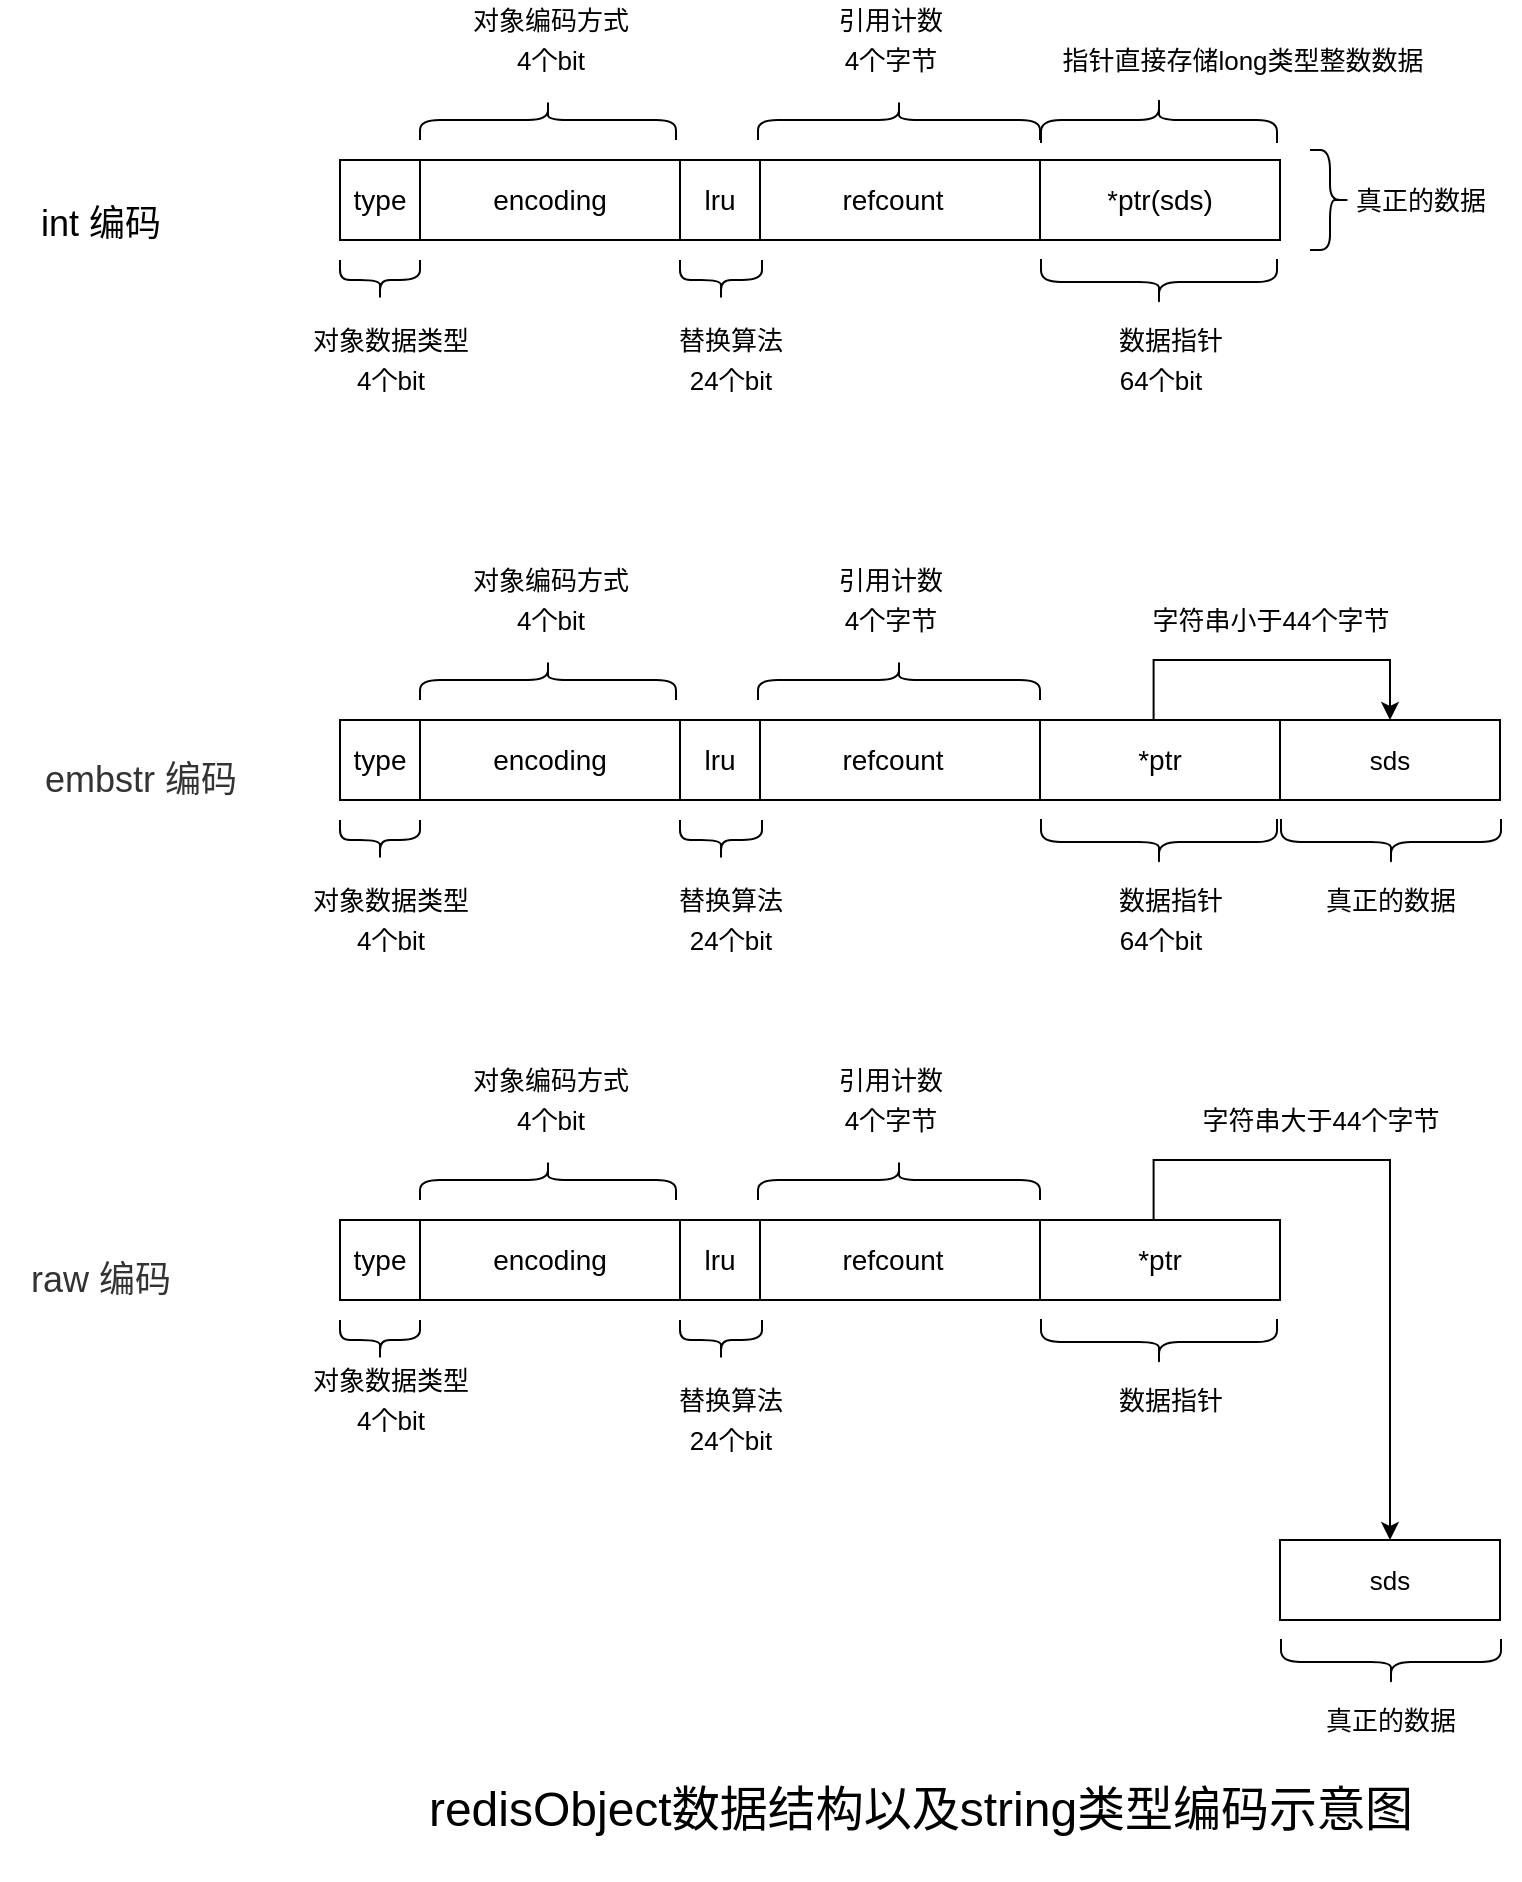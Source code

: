 <mxfile version="15.9.4" type="github">
  <diagram id="QLCY5e_iX0LPYMAGcrmW" name="第 1 页">
    <mxGraphModel dx="1038" dy="579" grid="1" gridSize="10" guides="1" tooltips="1" connect="1" arrows="1" fold="1" page="1" pageScale="1" pageWidth="827" pageHeight="1169" math="0" shadow="0">
      <root>
        <mxCell id="0" />
        <mxCell id="1" parent="0" />
        <mxCell id="S75mRbRna9rMiZTr2RRH-40" value="" style="group" parent="1" vertex="1" connectable="0">
          <mxGeometry y="520" width="90" height="40" as="geometry" />
        </mxCell>
        <mxCell id="S75mRbRna9rMiZTr2RRH-41" value="&lt;font style=&quot;font-size: 13px&quot;&gt;对象数据类型&lt;/font&gt;" style="text;html=1;resizable=0;autosize=1;align=center;verticalAlign=middle;points=[];fillColor=none;strokeColor=none;rounded=0;fontSize=14;" parent="S75mRbRna9rMiZTr2RRH-40" vertex="1">
          <mxGeometry x="150" y="-50" width="90" height="20" as="geometry" />
        </mxCell>
        <mxCell id="S75mRbRna9rMiZTr2RRH-42" value="&lt;font style=&quot;font-size: 13px&quot;&gt;4个bit&lt;/font&gt;" style="text;html=1;resizable=0;autosize=1;align=center;verticalAlign=middle;points=[];fillColor=none;strokeColor=none;rounded=0;fontSize=14;" parent="S75mRbRna9rMiZTr2RRH-40" vertex="1">
          <mxGeometry x="170" y="-30" width="50" height="20" as="geometry" />
        </mxCell>
        <mxCell id="S75mRbRna9rMiZTr2RRH-58" value="" style="group" parent="1" vertex="1" connectable="0">
          <mxGeometry x="170" y="310" width="580" height="200" as="geometry" />
        </mxCell>
        <mxCell id="S75mRbRna9rMiZTr2RRH-35" value="" style="group" parent="S75mRbRna9rMiZTr2RRH-58" vertex="1" connectable="0">
          <mxGeometry y="50" width="470" height="100" as="geometry" />
        </mxCell>
        <mxCell id="S75mRbRna9rMiZTr2RRH-25" value="" style="group" parent="S75mRbRna9rMiZTr2RRH-35" vertex="1" connectable="0">
          <mxGeometry y="30" width="470" height="40" as="geometry" />
        </mxCell>
        <mxCell id="S75mRbRna9rMiZTr2RRH-18" value="" style="shape=table;html=1;whiteSpace=wrap;startSize=0;container=1;collapsible=0;childLayout=tableLayout;fontSize=14;" parent="S75mRbRna9rMiZTr2RRH-25" vertex="1">
          <mxGeometry x="70" width="400" height="40" as="geometry" />
        </mxCell>
        <mxCell id="S75mRbRna9rMiZTr2RRH-19" value="" style="shape=partialRectangle;html=1;whiteSpace=wrap;collapsible=0;dropTarget=0;pointerEvents=0;fillColor=none;top=0;left=0;bottom=0;right=0;points=[[0,0.5],[1,0.5]];portConstraint=eastwest;fontSize=14;" parent="S75mRbRna9rMiZTr2RRH-18" vertex="1">
          <mxGeometry width="400" height="40" as="geometry" />
        </mxCell>
        <mxCell id="S75mRbRna9rMiZTr2RRH-20" value="" style="shape=partialRectangle;html=1;whiteSpace=wrap;connectable=0;fillColor=none;top=0;left=0;bottom=0;right=0;overflow=hidden;pointerEvents=1;fontSize=14;" parent="S75mRbRna9rMiZTr2RRH-19" vertex="1">
          <mxGeometry width="133" height="40" as="geometry">
            <mxRectangle width="133" height="40" as="alternateBounds" />
          </mxGeometry>
        </mxCell>
        <mxCell id="S75mRbRna9rMiZTr2RRH-21" value="refcount" style="shape=partialRectangle;html=1;whiteSpace=wrap;connectable=0;fillColor=none;top=0;left=0;bottom=0;right=0;overflow=hidden;pointerEvents=1;fontSize=14;" parent="S75mRbRna9rMiZTr2RRH-19" vertex="1">
          <mxGeometry x="133" width="147" height="40" as="geometry">
            <mxRectangle width="147" height="40" as="alternateBounds" />
          </mxGeometry>
        </mxCell>
        <mxCell id="S75mRbRna9rMiZTr2RRH-22" value="*ptr" style="shape=partialRectangle;html=1;whiteSpace=wrap;connectable=0;fillColor=none;top=0;left=0;bottom=0;right=0;overflow=hidden;pointerEvents=1;fontSize=14;" parent="S75mRbRna9rMiZTr2RRH-19" vertex="1">
          <mxGeometry x="280" width="120" height="40" as="geometry">
            <mxRectangle width="120" height="40" as="alternateBounds" />
          </mxGeometry>
        </mxCell>
        <mxCell id="S75mRbRna9rMiZTr2RRH-1" value="" style="shape=table;html=1;whiteSpace=wrap;startSize=0;container=1;collapsible=0;childLayout=tableLayout;fontSize=14;" parent="S75mRbRna9rMiZTr2RRH-25" vertex="1">
          <mxGeometry width="210" height="40" as="geometry" />
        </mxCell>
        <mxCell id="S75mRbRna9rMiZTr2RRH-2" value="" style="shape=partialRectangle;html=1;whiteSpace=wrap;collapsible=0;dropTarget=0;pointerEvents=0;fillColor=none;top=0;left=0;bottom=0;right=0;points=[[0,0.5],[1,0.5]];portConstraint=eastwest;fontSize=14;" parent="S75mRbRna9rMiZTr2RRH-1" vertex="1">
          <mxGeometry width="210" height="40" as="geometry" />
        </mxCell>
        <mxCell id="S75mRbRna9rMiZTr2RRH-3" value="type" style="shape=partialRectangle;html=1;whiteSpace=wrap;connectable=0;fillColor=none;top=0;left=0;bottom=0;right=0;overflow=hidden;pointerEvents=1;fontSize=14;" parent="S75mRbRna9rMiZTr2RRH-2" vertex="1">
          <mxGeometry width="40" height="40" as="geometry">
            <mxRectangle width="40" height="40" as="alternateBounds" />
          </mxGeometry>
        </mxCell>
        <mxCell id="S75mRbRna9rMiZTr2RRH-4" value="encoding" style="shape=partialRectangle;html=1;whiteSpace=wrap;connectable=0;fillColor=none;top=0;left=0;bottom=0;right=0;overflow=hidden;pointerEvents=1;fontSize=14;" parent="S75mRbRna9rMiZTr2RRH-2" vertex="1">
          <mxGeometry x="40" width="130" height="40" as="geometry">
            <mxRectangle width="130" height="40" as="alternateBounds" />
          </mxGeometry>
        </mxCell>
        <mxCell id="S75mRbRna9rMiZTr2RRH-5" value="lru" style="shape=partialRectangle;html=1;whiteSpace=wrap;connectable=0;fillColor=none;top=0;left=0;bottom=0;right=0;overflow=hidden;pointerEvents=1;fontSize=14;" parent="S75mRbRna9rMiZTr2RRH-2" vertex="1">
          <mxGeometry x="170" width="40" height="40" as="geometry">
            <mxRectangle width="40" height="40" as="alternateBounds" />
          </mxGeometry>
        </mxCell>
        <mxCell id="S75mRbRna9rMiZTr2RRH-26" value="" style="shape=curlyBracket;whiteSpace=wrap;html=1;rounded=1;flipH=1;fontSize=14;direction=north;size=0.5;" parent="S75mRbRna9rMiZTr2RRH-35" vertex="1">
          <mxGeometry y="80" width="40" height="20" as="geometry" />
        </mxCell>
        <mxCell id="S75mRbRna9rMiZTr2RRH-31" value="" style="shape=curlyBracket;whiteSpace=wrap;html=1;rounded=1;flipH=1;fontSize=14;direction=south;" parent="S75mRbRna9rMiZTr2RRH-35" vertex="1">
          <mxGeometry x="40" width="128" height="20" as="geometry" />
        </mxCell>
        <mxCell id="S75mRbRna9rMiZTr2RRH-32" value="" style="shape=curlyBracket;whiteSpace=wrap;html=1;rounded=1;flipH=1;fontSize=14;direction=north;" parent="S75mRbRna9rMiZTr2RRH-35" vertex="1">
          <mxGeometry x="170" y="80" width="41" height="20" as="geometry" />
        </mxCell>
        <mxCell id="S75mRbRna9rMiZTr2RRH-33" value="" style="shape=curlyBracket;whiteSpace=wrap;html=1;rounded=1;flipH=1;fontSize=14;direction=south;" parent="S75mRbRna9rMiZTr2RRH-35" vertex="1">
          <mxGeometry x="209" width="141" height="20" as="geometry" />
        </mxCell>
        <mxCell id="S75mRbRna9rMiZTr2RRH-34" value="" style="shape=curlyBracket;whiteSpace=wrap;html=1;rounded=1;flipH=1;fontSize=14;direction=north;" parent="S75mRbRna9rMiZTr2RRH-35" vertex="1">
          <mxGeometry x="350.5" y="79.5" width="118" height="23" as="geometry" />
        </mxCell>
        <mxCell id="S75mRbRna9rMiZTr2RRH-39" value="" style="group" parent="S75mRbRna9rMiZTr2RRH-58" vertex="1" connectable="0">
          <mxGeometry x="60" width="90" height="40" as="geometry" />
        </mxCell>
        <mxCell id="S75mRbRna9rMiZTr2RRH-37" value="&lt;font style=&quot;font-size: 13px&quot;&gt;对象编码方式&lt;/font&gt;" style="text;html=1;resizable=0;autosize=1;align=center;verticalAlign=middle;points=[];fillColor=none;strokeColor=none;rounded=0;fontSize=14;" parent="S75mRbRna9rMiZTr2RRH-39" vertex="1">
          <mxGeometry width="90" height="20" as="geometry" />
        </mxCell>
        <mxCell id="S75mRbRna9rMiZTr2RRH-38" value="&lt;font style=&quot;font-size: 13px&quot;&gt;4个bit&lt;/font&gt;" style="text;html=1;resizable=0;autosize=1;align=center;verticalAlign=middle;points=[];fillColor=none;strokeColor=none;rounded=0;fontSize=14;" parent="S75mRbRna9rMiZTr2RRH-39" vertex="1">
          <mxGeometry x="20" y="20" width="50" height="20" as="geometry" />
        </mxCell>
        <mxCell id="S75mRbRna9rMiZTr2RRH-43" value="" style="group" parent="S75mRbRna9rMiZTr2RRH-58" vertex="1" connectable="0">
          <mxGeometry x="150" y="160" width="90" height="40" as="geometry" />
        </mxCell>
        <mxCell id="S75mRbRna9rMiZTr2RRH-44" value="&lt;span style=&quot;font-size: 13px&quot;&gt;替换算法&lt;/span&gt;" style="text;html=1;resizable=0;autosize=1;align=center;verticalAlign=middle;points=[];fillColor=none;strokeColor=none;rounded=0;fontSize=14;" parent="S75mRbRna9rMiZTr2RRH-43" vertex="1">
          <mxGeometry x="10" width="70" height="20" as="geometry" />
        </mxCell>
        <mxCell id="S75mRbRna9rMiZTr2RRH-45" value="&lt;font style=&quot;font-size: 13px&quot;&gt;24个bit&lt;/font&gt;" style="text;html=1;resizable=0;autosize=1;align=center;verticalAlign=middle;points=[];fillColor=none;strokeColor=none;rounded=0;fontSize=14;" parent="S75mRbRna9rMiZTr2RRH-43" vertex="1">
          <mxGeometry x="15" y="20" width="60" height="20" as="geometry" />
        </mxCell>
        <mxCell id="S75mRbRna9rMiZTr2RRH-46" value="" style="group" parent="S75mRbRna9rMiZTr2RRH-58" vertex="1" connectable="0">
          <mxGeometry x="230" width="91" height="40" as="geometry" />
        </mxCell>
        <mxCell id="S75mRbRna9rMiZTr2RRH-47" value="&lt;span style=&quot;font-size: 13px&quot;&gt;引用计数&lt;/span&gt;" style="text;html=1;resizable=0;autosize=1;align=center;verticalAlign=middle;points=[];fillColor=none;strokeColor=none;rounded=0;fontSize=14;" parent="S75mRbRna9rMiZTr2RRH-46" vertex="1">
          <mxGeometry x="10" width="70" height="20" as="geometry" />
        </mxCell>
        <mxCell id="S75mRbRna9rMiZTr2RRH-48" value="&lt;font style=&quot;font-size: 13px&quot;&gt;4个字节&lt;/font&gt;" style="text;html=1;resizable=0;autosize=1;align=center;verticalAlign=middle;points=[];fillColor=none;strokeColor=none;rounded=0;fontSize=14;" parent="S75mRbRna9rMiZTr2RRH-46" vertex="1">
          <mxGeometry x="15" y="20" width="60" height="20" as="geometry" />
        </mxCell>
        <mxCell id="S75mRbRna9rMiZTr2RRH-51" value="&lt;span style=&quot;font-size: 13px&quot;&gt;数据指针&lt;/span&gt;" style="text;html=1;resizable=0;autosize=1;align=center;verticalAlign=middle;points=[];fillColor=none;strokeColor=none;rounded=0;fontSize=14;" parent="S75mRbRna9rMiZTr2RRH-58" vertex="1">
          <mxGeometry x="380" y="160" width="70" height="20" as="geometry" />
        </mxCell>
        <mxCell id="S75mRbRna9rMiZTr2RRH-53" value="sds" style="rounded=0;whiteSpace=wrap;html=1;fontSize=13;" parent="S75mRbRna9rMiZTr2RRH-58" vertex="1">
          <mxGeometry x="470" y="80" width="110" height="40" as="geometry" />
        </mxCell>
        <mxCell id="S75mRbRna9rMiZTr2RRH-57" value="" style="endArrow=classic;html=1;rounded=0;fontSize=13;edgeStyle=orthogonalEdgeStyle;exitX=0.842;exitY=-0.08;exitDx=0;exitDy=0;exitPerimeter=0;entryX=0.5;entryY=0;entryDx=0;entryDy=0;" parent="S75mRbRna9rMiZTr2RRH-58" target="S75mRbRna9rMiZTr2RRH-53" edge="1">
          <mxGeometry width="50" height="50" relative="1" as="geometry">
            <mxPoint x="406.8" y="80.0" as="sourcePoint" />
            <mxPoint x="560" y="70" as="targetPoint" />
            <Array as="points">
              <mxPoint x="407" y="50" />
              <mxPoint x="525" y="50" />
            </Array>
          </mxGeometry>
        </mxCell>
        <mxCell id="S75mRbRna9rMiZTr2RRH-93" value="&lt;span style=&quot;font-size: 13px&quot;&gt;字符串小于44个字节&lt;/span&gt;" style="text;html=1;resizable=0;autosize=1;align=center;verticalAlign=middle;points=[];fillColor=none;strokeColor=none;rounded=0;fontSize=14;" parent="S75mRbRna9rMiZTr2RRH-58" vertex="1">
          <mxGeometry x="400" y="20" width="130" height="20" as="geometry" />
        </mxCell>
        <mxCell id="y_dLfDp_WzrC1Q_YHNKq-5" value="&lt;font style=&quot;font-size: 13px&quot;&gt;64个bit&lt;/font&gt;" style="text;html=1;resizable=0;autosize=1;align=center;verticalAlign=middle;points=[];fillColor=none;strokeColor=none;rounded=0;fontSize=14;" vertex="1" parent="S75mRbRna9rMiZTr2RRH-58">
          <mxGeometry x="380" y="180" width="60" height="20" as="geometry" />
        </mxCell>
        <mxCell id="S75mRbRna9rMiZTr2RRH-60" value="" style="group" parent="1" vertex="1" connectable="0">
          <mxGeometry x="170" y="560" width="590" height="200" as="geometry" />
        </mxCell>
        <mxCell id="S75mRbRna9rMiZTr2RRH-61" value="" style="group" parent="S75mRbRna9rMiZTr2RRH-60" vertex="1" connectable="0">
          <mxGeometry y="50" width="470" height="100" as="geometry" />
        </mxCell>
        <mxCell id="S75mRbRna9rMiZTr2RRH-62" value="" style="group" parent="S75mRbRna9rMiZTr2RRH-61" vertex="1" connectable="0">
          <mxGeometry y="30" width="470" height="40" as="geometry" />
        </mxCell>
        <mxCell id="S75mRbRna9rMiZTr2RRH-63" value="" style="shape=table;html=1;whiteSpace=wrap;startSize=0;container=1;collapsible=0;childLayout=tableLayout;fontSize=14;" parent="S75mRbRna9rMiZTr2RRH-62" vertex="1">
          <mxGeometry x="70" width="400" height="40" as="geometry" />
        </mxCell>
        <mxCell id="S75mRbRna9rMiZTr2RRH-64" value="" style="shape=partialRectangle;html=1;whiteSpace=wrap;collapsible=0;dropTarget=0;pointerEvents=0;fillColor=none;top=0;left=0;bottom=0;right=0;points=[[0,0.5],[1,0.5]];portConstraint=eastwest;fontSize=14;" parent="S75mRbRna9rMiZTr2RRH-63" vertex="1">
          <mxGeometry width="400" height="40" as="geometry" />
        </mxCell>
        <mxCell id="S75mRbRna9rMiZTr2RRH-65" value="" style="shape=partialRectangle;html=1;whiteSpace=wrap;connectable=0;fillColor=none;top=0;left=0;bottom=0;right=0;overflow=hidden;pointerEvents=1;fontSize=14;" parent="S75mRbRna9rMiZTr2RRH-64" vertex="1">
          <mxGeometry width="133" height="40" as="geometry">
            <mxRectangle width="133" height="40" as="alternateBounds" />
          </mxGeometry>
        </mxCell>
        <mxCell id="S75mRbRna9rMiZTr2RRH-66" value="refcount" style="shape=partialRectangle;html=1;whiteSpace=wrap;connectable=0;fillColor=none;top=0;left=0;bottom=0;right=0;overflow=hidden;pointerEvents=1;fontSize=14;" parent="S75mRbRna9rMiZTr2RRH-64" vertex="1">
          <mxGeometry x="133" width="147" height="40" as="geometry">
            <mxRectangle width="147" height="40" as="alternateBounds" />
          </mxGeometry>
        </mxCell>
        <mxCell id="S75mRbRna9rMiZTr2RRH-67" value="*ptr" style="shape=partialRectangle;html=1;whiteSpace=wrap;connectable=0;fillColor=none;top=0;left=0;bottom=0;right=0;overflow=hidden;pointerEvents=1;fontSize=14;" parent="S75mRbRna9rMiZTr2RRH-64" vertex="1">
          <mxGeometry x="280" width="120" height="40" as="geometry">
            <mxRectangle width="120" height="40" as="alternateBounds" />
          </mxGeometry>
        </mxCell>
        <mxCell id="S75mRbRna9rMiZTr2RRH-68" value="" style="shape=table;html=1;whiteSpace=wrap;startSize=0;container=1;collapsible=0;childLayout=tableLayout;fontSize=14;" parent="S75mRbRna9rMiZTr2RRH-62" vertex="1">
          <mxGeometry width="210" height="40" as="geometry" />
        </mxCell>
        <mxCell id="S75mRbRna9rMiZTr2RRH-69" value="" style="shape=partialRectangle;html=1;whiteSpace=wrap;collapsible=0;dropTarget=0;pointerEvents=0;fillColor=none;top=0;left=0;bottom=0;right=0;points=[[0,0.5],[1,0.5]];portConstraint=eastwest;fontSize=14;" parent="S75mRbRna9rMiZTr2RRH-68" vertex="1">
          <mxGeometry width="210" height="40" as="geometry" />
        </mxCell>
        <mxCell id="S75mRbRna9rMiZTr2RRH-70" value="type" style="shape=partialRectangle;html=1;whiteSpace=wrap;connectable=0;fillColor=none;top=0;left=0;bottom=0;right=0;overflow=hidden;pointerEvents=1;fontSize=14;" parent="S75mRbRna9rMiZTr2RRH-69" vertex="1">
          <mxGeometry width="40" height="40" as="geometry">
            <mxRectangle width="40" height="40" as="alternateBounds" />
          </mxGeometry>
        </mxCell>
        <mxCell id="S75mRbRna9rMiZTr2RRH-71" value="encoding" style="shape=partialRectangle;html=1;whiteSpace=wrap;connectable=0;fillColor=none;top=0;left=0;bottom=0;right=0;overflow=hidden;pointerEvents=1;fontSize=14;" parent="S75mRbRna9rMiZTr2RRH-69" vertex="1">
          <mxGeometry x="40" width="130" height="40" as="geometry">
            <mxRectangle width="130" height="40" as="alternateBounds" />
          </mxGeometry>
        </mxCell>
        <mxCell id="S75mRbRna9rMiZTr2RRH-72" value="lru" style="shape=partialRectangle;html=1;whiteSpace=wrap;connectable=0;fillColor=none;top=0;left=0;bottom=0;right=0;overflow=hidden;pointerEvents=1;fontSize=14;" parent="S75mRbRna9rMiZTr2RRH-69" vertex="1">
          <mxGeometry x="170" width="40" height="40" as="geometry">
            <mxRectangle width="40" height="40" as="alternateBounds" />
          </mxGeometry>
        </mxCell>
        <mxCell id="S75mRbRna9rMiZTr2RRH-73" value="" style="shape=curlyBracket;whiteSpace=wrap;html=1;rounded=1;flipH=1;fontSize=14;direction=north;size=0.5;" parent="S75mRbRna9rMiZTr2RRH-61" vertex="1">
          <mxGeometry y="80" width="40" height="20" as="geometry" />
        </mxCell>
        <mxCell id="S75mRbRna9rMiZTr2RRH-74" value="" style="shape=curlyBracket;whiteSpace=wrap;html=1;rounded=1;flipH=1;fontSize=14;direction=south;" parent="S75mRbRna9rMiZTr2RRH-61" vertex="1">
          <mxGeometry x="40" width="128" height="20" as="geometry" />
        </mxCell>
        <mxCell id="S75mRbRna9rMiZTr2RRH-75" value="" style="shape=curlyBracket;whiteSpace=wrap;html=1;rounded=1;flipH=1;fontSize=14;direction=north;" parent="S75mRbRna9rMiZTr2RRH-61" vertex="1">
          <mxGeometry x="170" y="80" width="41" height="20" as="geometry" />
        </mxCell>
        <mxCell id="S75mRbRna9rMiZTr2RRH-76" value="" style="shape=curlyBracket;whiteSpace=wrap;html=1;rounded=1;flipH=1;fontSize=14;direction=south;" parent="S75mRbRna9rMiZTr2RRH-61" vertex="1">
          <mxGeometry x="209" width="141" height="20" as="geometry" />
        </mxCell>
        <mxCell id="S75mRbRna9rMiZTr2RRH-77" value="" style="shape=curlyBracket;whiteSpace=wrap;html=1;rounded=1;flipH=1;fontSize=14;direction=north;" parent="S75mRbRna9rMiZTr2RRH-61" vertex="1">
          <mxGeometry x="350.5" y="79.5" width="118" height="23" as="geometry" />
        </mxCell>
        <mxCell id="S75mRbRna9rMiZTr2RRH-78" value="" style="group" parent="S75mRbRna9rMiZTr2RRH-60" vertex="1" connectable="0">
          <mxGeometry x="60" width="90" height="40" as="geometry" />
        </mxCell>
        <mxCell id="S75mRbRna9rMiZTr2RRH-79" value="&lt;font style=&quot;font-size: 13px&quot;&gt;对象编码方式&lt;/font&gt;" style="text;html=1;resizable=0;autosize=1;align=center;verticalAlign=middle;points=[];fillColor=none;strokeColor=none;rounded=0;fontSize=14;" parent="S75mRbRna9rMiZTr2RRH-78" vertex="1">
          <mxGeometry width="90" height="20" as="geometry" />
        </mxCell>
        <mxCell id="S75mRbRna9rMiZTr2RRH-80" value="&lt;font style=&quot;font-size: 13px&quot;&gt;4个bit&lt;/font&gt;" style="text;html=1;resizable=0;autosize=1;align=center;verticalAlign=middle;points=[];fillColor=none;strokeColor=none;rounded=0;fontSize=14;" parent="S75mRbRna9rMiZTr2RRH-78" vertex="1">
          <mxGeometry x="20" y="20" width="50" height="20" as="geometry" />
        </mxCell>
        <mxCell id="S75mRbRna9rMiZTr2RRH-81" value="" style="group" parent="S75mRbRna9rMiZTr2RRH-60" vertex="1" connectable="0">
          <mxGeometry x="150" y="160" width="90" height="40" as="geometry" />
        </mxCell>
        <mxCell id="S75mRbRna9rMiZTr2RRH-82" value="&lt;span style=&quot;font-size: 13px&quot;&gt;替换算法&lt;/span&gt;" style="text;html=1;resizable=0;autosize=1;align=center;verticalAlign=middle;points=[];fillColor=none;strokeColor=none;rounded=0;fontSize=14;" parent="S75mRbRna9rMiZTr2RRH-81" vertex="1">
          <mxGeometry x="10" width="70" height="20" as="geometry" />
        </mxCell>
        <mxCell id="S75mRbRna9rMiZTr2RRH-83" value="&lt;font style=&quot;font-size: 13px&quot;&gt;24个bit&lt;/font&gt;" style="text;html=1;resizable=0;autosize=1;align=center;verticalAlign=middle;points=[];fillColor=none;strokeColor=none;rounded=0;fontSize=14;" parent="S75mRbRna9rMiZTr2RRH-81" vertex="1">
          <mxGeometry x="15" y="20" width="60" height="20" as="geometry" />
        </mxCell>
        <mxCell id="S75mRbRna9rMiZTr2RRH-84" value="" style="group" parent="S75mRbRna9rMiZTr2RRH-60" vertex="1" connectable="0">
          <mxGeometry x="230" width="91" height="40" as="geometry" />
        </mxCell>
        <mxCell id="S75mRbRna9rMiZTr2RRH-85" value="&lt;span style=&quot;font-size: 13px&quot;&gt;引用计数&lt;/span&gt;" style="text;html=1;resizable=0;autosize=1;align=center;verticalAlign=middle;points=[];fillColor=none;strokeColor=none;rounded=0;fontSize=14;" parent="S75mRbRna9rMiZTr2RRH-84" vertex="1">
          <mxGeometry x="10" width="70" height="20" as="geometry" />
        </mxCell>
        <mxCell id="S75mRbRna9rMiZTr2RRH-86" value="&lt;font style=&quot;font-size: 13px&quot;&gt;4个字节&lt;/font&gt;" style="text;html=1;resizable=0;autosize=1;align=center;verticalAlign=middle;points=[];fillColor=none;strokeColor=none;rounded=0;fontSize=14;" parent="S75mRbRna9rMiZTr2RRH-84" vertex="1">
          <mxGeometry x="15" y="20" width="60" height="20" as="geometry" />
        </mxCell>
        <mxCell id="S75mRbRna9rMiZTr2RRH-87" value="&lt;span style=&quot;font-size: 13px&quot;&gt;数据指针&lt;/span&gt;" style="text;html=1;resizable=0;autosize=1;align=center;verticalAlign=middle;points=[];fillColor=none;strokeColor=none;rounded=0;fontSize=14;" parent="S75mRbRna9rMiZTr2RRH-60" vertex="1">
          <mxGeometry x="380" y="160" width="70" height="20" as="geometry" />
        </mxCell>
        <mxCell id="S75mRbRna9rMiZTr2RRH-89" value="" style="endArrow=classic;html=1;rounded=0;fontSize=13;edgeStyle=orthogonalEdgeStyle;exitX=0.842;exitY=-0.08;exitDx=0;exitDy=0;exitPerimeter=0;entryX=0.5;entryY=0;entryDx=0;entryDy=0;" parent="S75mRbRna9rMiZTr2RRH-60" target="S75mRbRna9rMiZTr2RRH-88" edge="1">
          <mxGeometry width="50" height="50" relative="1" as="geometry">
            <mxPoint x="406.8" y="80.0" as="sourcePoint" />
            <mxPoint x="560" y="70" as="targetPoint" />
            <Array as="points">
              <mxPoint x="407" y="50" />
              <mxPoint x="525" y="50" />
            </Array>
          </mxGeometry>
        </mxCell>
        <mxCell id="S75mRbRna9rMiZTr2RRH-94" value="&lt;span style=&quot;font-size: 13px&quot;&gt;字符串大于44个字节&lt;/span&gt;" style="text;html=1;resizable=0;autosize=1;align=center;verticalAlign=middle;points=[];fillColor=none;strokeColor=none;rounded=0;fontSize=14;" parent="S75mRbRna9rMiZTr2RRH-60" vertex="1">
          <mxGeometry x="425" y="20" width="130" height="20" as="geometry" />
        </mxCell>
        <mxCell id="S75mRbRna9rMiZTr2RRH-88" value="sds" style="rounded=0;whiteSpace=wrap;html=1;fontSize=13;" parent="1" vertex="1">
          <mxGeometry x="640" y="800" width="110" height="40" as="geometry" />
        </mxCell>
        <mxCell id="S75mRbRna9rMiZTr2RRH-90" value="" style="group" parent="1" vertex="1" connectable="0">
          <mxGeometry y="760" width="90" height="40" as="geometry" />
        </mxCell>
        <mxCell id="S75mRbRna9rMiZTr2RRH-91" value="&lt;font style=&quot;font-size: 13px&quot;&gt;对象数据类型&lt;/font&gt;" style="text;html=1;resizable=0;autosize=1;align=center;verticalAlign=middle;points=[];fillColor=none;strokeColor=none;rounded=0;fontSize=14;" parent="S75mRbRna9rMiZTr2RRH-90" vertex="1">
          <mxGeometry x="150" y="-50" width="90" height="20" as="geometry" />
        </mxCell>
        <mxCell id="S75mRbRna9rMiZTr2RRH-92" value="&lt;font style=&quot;font-size: 13px&quot;&gt;4个bit&lt;/font&gt;" style="text;html=1;resizable=0;autosize=1;align=center;verticalAlign=middle;points=[];fillColor=none;strokeColor=none;rounded=0;fontSize=14;" parent="S75mRbRna9rMiZTr2RRH-90" vertex="1">
          <mxGeometry x="170" y="-30" width="50" height="20" as="geometry" />
        </mxCell>
        <mxCell id="S75mRbRna9rMiZTr2RRH-95" value="&lt;span style=&quot;font-weight: normal&quot;&gt;redisObject数据结构以及string类型编码示意图&lt;/span&gt;" style="text;strokeColor=none;fillColor=none;html=1;fontSize=24;fontStyle=1;verticalAlign=middle;align=center;" parent="1" vertex="1">
          <mxGeometry x="190" y="900" width="540" height="70" as="geometry" />
        </mxCell>
        <mxCell id="y_dLfDp_WzrC1Q_YHNKq-1" value="" style="shape=curlyBracket;whiteSpace=wrap;html=1;rounded=1;flipH=1;fontSize=14;direction=north;" vertex="1" parent="1">
          <mxGeometry x="640.5" y="439.5" width="110" height="23" as="geometry" />
        </mxCell>
        <mxCell id="y_dLfDp_WzrC1Q_YHNKq-2" value="&lt;span style=&quot;font-size: 13px&quot;&gt;真正的数据&lt;/span&gt;" style="text;html=1;resizable=0;autosize=1;align=center;verticalAlign=middle;points=[];fillColor=none;strokeColor=none;rounded=0;fontSize=14;" vertex="1" parent="1">
          <mxGeometry x="655" y="470" width="80" height="20" as="geometry" />
        </mxCell>
        <mxCell id="y_dLfDp_WzrC1Q_YHNKq-3" value="" style="shape=curlyBracket;whiteSpace=wrap;html=1;rounded=1;flipH=1;fontSize=14;direction=north;" vertex="1" parent="1">
          <mxGeometry x="640.5" y="849.5" width="110" height="23" as="geometry" />
        </mxCell>
        <mxCell id="y_dLfDp_WzrC1Q_YHNKq-4" value="&lt;span style=&quot;font-size: 13px&quot;&gt;真正的数据&lt;/span&gt;" style="text;html=1;resizable=0;autosize=1;align=center;verticalAlign=middle;points=[];fillColor=none;strokeColor=none;rounded=0;fontSize=14;" vertex="1" parent="1">
          <mxGeometry x="655" y="880" width="80" height="20" as="geometry" />
        </mxCell>
        <mxCell id="y_dLfDp_WzrC1Q_YHNKq-6" value="&lt;font style=&quot;font-size: 13px&quot;&gt;对象数据类型&lt;/font&gt;" style="text;html=1;resizable=0;autosize=1;align=center;verticalAlign=middle;points=[];fillColor=none;strokeColor=none;rounded=0;fontSize=14;" vertex="1" parent="1">
          <mxGeometry x="150" y="190" width="90" height="20" as="geometry" />
        </mxCell>
        <mxCell id="y_dLfDp_WzrC1Q_YHNKq-7" value="&lt;font style=&quot;font-size: 13px&quot;&gt;4个bit&lt;/font&gt;" style="text;html=1;resizable=0;autosize=1;align=center;verticalAlign=middle;points=[];fillColor=none;strokeColor=none;rounded=0;fontSize=14;" vertex="1" parent="1">
          <mxGeometry x="170" y="210" width="50" height="20" as="geometry" />
        </mxCell>
        <mxCell id="y_dLfDp_WzrC1Q_YHNKq-8" value="" style="group" vertex="1" connectable="0" parent="1">
          <mxGeometry x="100" y="30" width="655" height="200" as="geometry" />
        </mxCell>
        <mxCell id="y_dLfDp_WzrC1Q_YHNKq-9" value="" style="group" vertex="1" connectable="0" parent="y_dLfDp_WzrC1Q_YHNKq-8">
          <mxGeometry x="70" y="50" width="470" height="100" as="geometry" />
        </mxCell>
        <mxCell id="y_dLfDp_WzrC1Q_YHNKq-10" value="" style="group" vertex="1" connectable="0" parent="y_dLfDp_WzrC1Q_YHNKq-9">
          <mxGeometry y="30" width="470" height="40" as="geometry" />
        </mxCell>
        <mxCell id="y_dLfDp_WzrC1Q_YHNKq-11" value="" style="shape=table;html=1;whiteSpace=wrap;startSize=0;container=1;collapsible=0;childLayout=tableLayout;fontSize=14;" vertex="1" parent="y_dLfDp_WzrC1Q_YHNKq-10">
          <mxGeometry x="70" width="400" height="40" as="geometry" />
        </mxCell>
        <mxCell id="y_dLfDp_WzrC1Q_YHNKq-12" value="" style="shape=partialRectangle;html=1;whiteSpace=wrap;collapsible=0;dropTarget=0;pointerEvents=0;fillColor=none;top=0;left=0;bottom=0;right=0;points=[[0,0.5],[1,0.5]];portConstraint=eastwest;fontSize=14;" vertex="1" parent="y_dLfDp_WzrC1Q_YHNKq-11">
          <mxGeometry width="400" height="40" as="geometry" />
        </mxCell>
        <mxCell id="y_dLfDp_WzrC1Q_YHNKq-13" value="" style="shape=partialRectangle;html=1;whiteSpace=wrap;connectable=0;fillColor=none;top=0;left=0;bottom=0;right=0;overflow=hidden;pointerEvents=1;fontSize=14;" vertex="1" parent="y_dLfDp_WzrC1Q_YHNKq-12">
          <mxGeometry width="133" height="40" as="geometry">
            <mxRectangle width="133" height="40" as="alternateBounds" />
          </mxGeometry>
        </mxCell>
        <mxCell id="y_dLfDp_WzrC1Q_YHNKq-14" value="refcount" style="shape=partialRectangle;html=1;whiteSpace=wrap;connectable=0;fillColor=none;top=0;left=0;bottom=0;right=0;overflow=hidden;pointerEvents=1;fontSize=14;" vertex="1" parent="y_dLfDp_WzrC1Q_YHNKq-12">
          <mxGeometry x="133" width="147" height="40" as="geometry">
            <mxRectangle width="147" height="40" as="alternateBounds" />
          </mxGeometry>
        </mxCell>
        <mxCell id="y_dLfDp_WzrC1Q_YHNKq-15" value="*ptr(sds)" style="shape=partialRectangle;html=1;whiteSpace=wrap;connectable=0;fillColor=none;top=0;left=0;bottom=0;right=0;overflow=hidden;pointerEvents=1;fontSize=14;" vertex="1" parent="y_dLfDp_WzrC1Q_YHNKq-12">
          <mxGeometry x="280" width="120" height="40" as="geometry">
            <mxRectangle width="120" height="40" as="alternateBounds" />
          </mxGeometry>
        </mxCell>
        <mxCell id="y_dLfDp_WzrC1Q_YHNKq-16" value="" style="shape=table;html=1;whiteSpace=wrap;startSize=0;container=1;collapsible=0;childLayout=tableLayout;fontSize=14;" vertex="1" parent="y_dLfDp_WzrC1Q_YHNKq-10">
          <mxGeometry width="210" height="40" as="geometry" />
        </mxCell>
        <mxCell id="y_dLfDp_WzrC1Q_YHNKq-17" value="" style="shape=partialRectangle;html=1;whiteSpace=wrap;collapsible=0;dropTarget=0;pointerEvents=0;fillColor=none;top=0;left=0;bottom=0;right=0;points=[[0,0.5],[1,0.5]];portConstraint=eastwest;fontSize=14;" vertex="1" parent="y_dLfDp_WzrC1Q_YHNKq-16">
          <mxGeometry width="210" height="40" as="geometry" />
        </mxCell>
        <mxCell id="y_dLfDp_WzrC1Q_YHNKq-18" value="type" style="shape=partialRectangle;html=1;whiteSpace=wrap;connectable=0;fillColor=none;top=0;left=0;bottom=0;right=0;overflow=hidden;pointerEvents=1;fontSize=14;" vertex="1" parent="y_dLfDp_WzrC1Q_YHNKq-17">
          <mxGeometry width="40" height="40" as="geometry">
            <mxRectangle width="40" height="40" as="alternateBounds" />
          </mxGeometry>
        </mxCell>
        <mxCell id="y_dLfDp_WzrC1Q_YHNKq-19" value="encoding" style="shape=partialRectangle;html=1;whiteSpace=wrap;connectable=0;fillColor=none;top=0;left=0;bottom=0;right=0;overflow=hidden;pointerEvents=1;fontSize=14;" vertex="1" parent="y_dLfDp_WzrC1Q_YHNKq-17">
          <mxGeometry x="40" width="130" height="40" as="geometry">
            <mxRectangle width="130" height="40" as="alternateBounds" />
          </mxGeometry>
        </mxCell>
        <mxCell id="y_dLfDp_WzrC1Q_YHNKq-20" value="lru" style="shape=partialRectangle;html=1;whiteSpace=wrap;connectable=0;fillColor=none;top=0;left=0;bottom=0;right=0;overflow=hidden;pointerEvents=1;fontSize=14;" vertex="1" parent="y_dLfDp_WzrC1Q_YHNKq-17">
          <mxGeometry x="170" width="40" height="40" as="geometry">
            <mxRectangle width="40" height="40" as="alternateBounds" />
          </mxGeometry>
        </mxCell>
        <mxCell id="y_dLfDp_WzrC1Q_YHNKq-21" value="" style="shape=curlyBracket;whiteSpace=wrap;html=1;rounded=1;flipH=1;fontSize=14;direction=north;size=0.5;" vertex="1" parent="y_dLfDp_WzrC1Q_YHNKq-9">
          <mxGeometry y="80" width="40" height="20" as="geometry" />
        </mxCell>
        <mxCell id="y_dLfDp_WzrC1Q_YHNKq-22" value="" style="shape=curlyBracket;whiteSpace=wrap;html=1;rounded=1;flipH=1;fontSize=14;direction=south;" vertex="1" parent="y_dLfDp_WzrC1Q_YHNKq-9">
          <mxGeometry x="40" width="128" height="20" as="geometry" />
        </mxCell>
        <mxCell id="y_dLfDp_WzrC1Q_YHNKq-23" value="" style="shape=curlyBracket;whiteSpace=wrap;html=1;rounded=1;flipH=1;fontSize=14;direction=north;" vertex="1" parent="y_dLfDp_WzrC1Q_YHNKq-9">
          <mxGeometry x="170" y="80" width="41" height="20" as="geometry" />
        </mxCell>
        <mxCell id="y_dLfDp_WzrC1Q_YHNKq-24" value="" style="shape=curlyBracket;whiteSpace=wrap;html=1;rounded=1;flipH=1;fontSize=14;direction=south;" vertex="1" parent="y_dLfDp_WzrC1Q_YHNKq-9">
          <mxGeometry x="209" width="141" height="20" as="geometry" />
        </mxCell>
        <mxCell id="y_dLfDp_WzrC1Q_YHNKq-25" value="" style="shape=curlyBracket;whiteSpace=wrap;html=1;rounded=1;flipH=1;fontSize=14;direction=north;" vertex="1" parent="y_dLfDp_WzrC1Q_YHNKq-9">
          <mxGeometry x="350.5" y="79.5" width="118" height="23" as="geometry" />
        </mxCell>
        <mxCell id="y_dLfDp_WzrC1Q_YHNKq-26" value="" style="group" vertex="1" connectable="0" parent="y_dLfDp_WzrC1Q_YHNKq-8">
          <mxGeometry x="130" width="90" height="40" as="geometry" />
        </mxCell>
        <mxCell id="y_dLfDp_WzrC1Q_YHNKq-27" value="&lt;font style=&quot;font-size: 13px&quot;&gt;对象编码方式&lt;/font&gt;" style="text;html=1;resizable=0;autosize=1;align=center;verticalAlign=middle;points=[];fillColor=none;strokeColor=none;rounded=0;fontSize=14;" vertex="1" parent="y_dLfDp_WzrC1Q_YHNKq-26">
          <mxGeometry width="90" height="20" as="geometry" />
        </mxCell>
        <mxCell id="y_dLfDp_WzrC1Q_YHNKq-28" value="&lt;font style=&quot;font-size: 13px&quot;&gt;4个bit&lt;/font&gt;" style="text;html=1;resizable=0;autosize=1;align=center;verticalAlign=middle;points=[];fillColor=none;strokeColor=none;rounded=0;fontSize=14;" vertex="1" parent="y_dLfDp_WzrC1Q_YHNKq-26">
          <mxGeometry x="20" y="20" width="50" height="20" as="geometry" />
        </mxCell>
        <mxCell id="y_dLfDp_WzrC1Q_YHNKq-29" value="" style="group" vertex="1" connectable="0" parent="y_dLfDp_WzrC1Q_YHNKq-8">
          <mxGeometry x="220" y="160" width="90" height="40" as="geometry" />
        </mxCell>
        <mxCell id="y_dLfDp_WzrC1Q_YHNKq-30" value="&lt;span style=&quot;font-size: 13px&quot;&gt;替换算法&lt;/span&gt;" style="text;html=1;resizable=0;autosize=1;align=center;verticalAlign=middle;points=[];fillColor=none;strokeColor=none;rounded=0;fontSize=14;" vertex="1" parent="y_dLfDp_WzrC1Q_YHNKq-29">
          <mxGeometry x="10" width="70" height="20" as="geometry" />
        </mxCell>
        <mxCell id="y_dLfDp_WzrC1Q_YHNKq-31" value="&lt;font style=&quot;font-size: 13px&quot;&gt;24个bit&lt;/font&gt;" style="text;html=1;resizable=0;autosize=1;align=center;verticalAlign=middle;points=[];fillColor=none;strokeColor=none;rounded=0;fontSize=14;" vertex="1" parent="y_dLfDp_WzrC1Q_YHNKq-29">
          <mxGeometry x="15" y="20" width="60" height="20" as="geometry" />
        </mxCell>
        <mxCell id="y_dLfDp_WzrC1Q_YHNKq-32" value="" style="group" vertex="1" connectable="0" parent="y_dLfDp_WzrC1Q_YHNKq-8">
          <mxGeometry x="300" width="91" height="40" as="geometry" />
        </mxCell>
        <mxCell id="y_dLfDp_WzrC1Q_YHNKq-33" value="&lt;span style=&quot;font-size: 13px&quot;&gt;引用计数&lt;/span&gt;" style="text;html=1;resizable=0;autosize=1;align=center;verticalAlign=middle;points=[];fillColor=none;strokeColor=none;rounded=0;fontSize=14;" vertex="1" parent="y_dLfDp_WzrC1Q_YHNKq-32">
          <mxGeometry x="10" width="70" height="20" as="geometry" />
        </mxCell>
        <mxCell id="y_dLfDp_WzrC1Q_YHNKq-34" value="&lt;font style=&quot;font-size: 13px&quot;&gt;4个字节&lt;/font&gt;" style="text;html=1;resizable=0;autosize=1;align=center;verticalAlign=middle;points=[];fillColor=none;strokeColor=none;rounded=0;fontSize=14;" vertex="1" parent="y_dLfDp_WzrC1Q_YHNKq-32">
          <mxGeometry x="15" y="20" width="60" height="20" as="geometry" />
        </mxCell>
        <mxCell id="y_dLfDp_WzrC1Q_YHNKq-35" value="&lt;span style=&quot;font-size: 13px&quot;&gt;数据指针&lt;/span&gt;" style="text;html=1;resizable=0;autosize=1;align=center;verticalAlign=middle;points=[];fillColor=none;strokeColor=none;rounded=0;fontSize=14;" vertex="1" parent="y_dLfDp_WzrC1Q_YHNKq-8">
          <mxGeometry x="450" y="160" width="70" height="20" as="geometry" />
        </mxCell>
        <mxCell id="y_dLfDp_WzrC1Q_YHNKq-39" value="&lt;font style=&quot;font-size: 13px&quot;&gt;64个bit&lt;/font&gt;" style="text;html=1;resizable=0;autosize=1;align=center;verticalAlign=middle;points=[];fillColor=none;strokeColor=none;rounded=0;fontSize=14;" vertex="1" parent="y_dLfDp_WzrC1Q_YHNKq-8">
          <mxGeometry x="450" y="180" width="60" height="20" as="geometry" />
        </mxCell>
        <mxCell id="y_dLfDp_WzrC1Q_YHNKq-43" value="" style="shape=curlyBracket;whiteSpace=wrap;html=1;rounded=1;flipH=1;" vertex="1" parent="y_dLfDp_WzrC1Q_YHNKq-8">
          <mxGeometry x="555" y="75" width="20" height="50" as="geometry" />
        </mxCell>
        <mxCell id="y_dLfDp_WzrC1Q_YHNKq-41" value="&lt;span style=&quot;font-size: 13px&quot;&gt;真正的数据&lt;/span&gt;" style="text;html=1;resizable=0;autosize=1;align=center;verticalAlign=middle;points=[];fillColor=none;strokeColor=none;rounded=0;fontSize=14;" vertex="1" parent="y_dLfDp_WzrC1Q_YHNKq-8">
          <mxGeometry x="570" y="90" width="80" height="20" as="geometry" />
        </mxCell>
        <mxCell id="y_dLfDp_WzrC1Q_YHNKq-44" value="" style="shape=curlyBracket;whiteSpace=wrap;html=1;rounded=1;flipH=1;fontSize=14;direction=south;" vertex="1" parent="y_dLfDp_WzrC1Q_YHNKq-8">
          <mxGeometry x="420.5" y="48.5" width="118" height="23" as="geometry" />
        </mxCell>
        <mxCell id="y_dLfDp_WzrC1Q_YHNKq-45" value="&lt;span style=&quot;font-size: 13px&quot;&gt;指针直接存储long类型整数数据&lt;/span&gt;" style="text;html=1;resizable=0;autosize=1;align=center;verticalAlign=middle;points=[];fillColor=none;strokeColor=none;rounded=0;fontSize=14;" vertex="1" parent="y_dLfDp_WzrC1Q_YHNKq-8">
          <mxGeometry x="420.5" y="20" width="200" height="20" as="geometry" />
        </mxCell>
        <mxCell id="y_dLfDp_WzrC1Q_YHNKq-46" value="&lt;font style=&quot;font-weight: normal ; font-size: 18px&quot;&gt;int 编码&lt;/font&gt;" style="text;strokeColor=none;fillColor=none;html=1;fontSize=24;fontStyle=1;verticalAlign=middle;align=center;" vertex="1" parent="1">
          <mxGeometry y="120" width="100" height="40" as="geometry" />
        </mxCell>
        <mxCell id="y_dLfDp_WzrC1Q_YHNKq-47" value="&lt;div style=&quot;line-height: 1.75 ; font-size: 14px ; text-align: left&quot;&gt;&lt;span style=&quot;color: rgb(51 , 51 , 51) ; background-color: rgb(255 , 255 , 255) ; font-size: 18px ; font-weight: normal&quot;&gt;embstr 编码&lt;/span&gt;&lt;/div&gt;" style="text;strokeColor=none;fillColor=none;html=1;fontSize=24;fontStyle=1;verticalAlign=middle;align=center;" vertex="1" parent="1">
          <mxGeometry x="20" y="400" width="100" height="40" as="geometry" />
        </mxCell>
        <mxCell id="y_dLfDp_WzrC1Q_YHNKq-48" value="&lt;div style=&quot;line-height: 1.75 ; font-size: 14px ; text-align: left&quot;&gt;&lt;span style=&quot;color: rgb(51 , 51 , 51) ; background-color: rgb(255 , 255 , 255) ; font-size: 18px ; font-weight: normal&quot;&gt;raw 编码&lt;/span&gt;&lt;/div&gt;" style="text;strokeColor=none;fillColor=none;html=1;fontSize=24;fontStyle=1;verticalAlign=middle;align=center;" vertex="1" parent="1">
          <mxGeometry y="650" width="100" height="40" as="geometry" />
        </mxCell>
      </root>
    </mxGraphModel>
  </diagram>
</mxfile>
